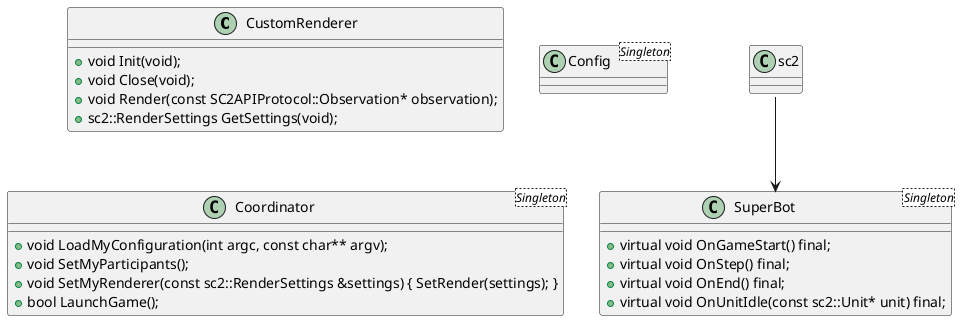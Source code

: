 
@startuml

class CustomRenderer {
	+void Init(void);
	+void Close(void);
	+void Render(const SC2APIProtocol::Observation* observation);
	+sc2::RenderSettings GetSettings(void);
}

class SuperBot <Singleton> {
	+virtual void OnGameStart() final;
	+virtual void OnStep() final;
	+virtual void OnEnd() final;
	+virtual void OnUnitIdle(const sc2::Unit* unit) final;
}

class Config <Singleton>

class Coordinator <Singleton> {
	+void LoadMyConfiguration(int argc, const char** argv);
	+void SetMyParticipants();
	+void SetMyRenderer(const sc2::RenderSettings &settings) { SetRender(settings); }
	+bool LaunchGame();
}

sc2::Agent -->SuperBot

@enduml
